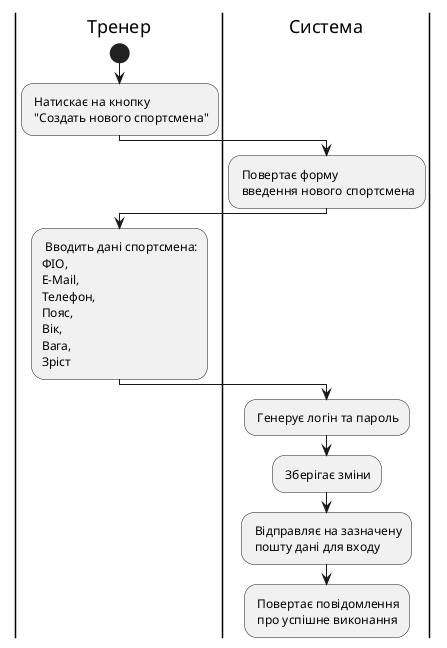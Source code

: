@startuml
    |Тренер|
        start
        : Натискає на кнопку\n "Создать нового спортсмена";
    |Система|
        : Повертає форму \n введення нового спортсмена;
    |Тренер|
        : Вводить дані спортсмена:\nФІО,\nE-Mail,\nТелефон,\nПояс,\nВік,\nВага,\nЗріст;
    |Система|
        : Генерує логін та пароль;
        : Зберігає зміни;
        : Відправляє на зазначену\n пошту дані для входу;
        : Повертає повідомлення\n про успішне виконання;
@enduml
